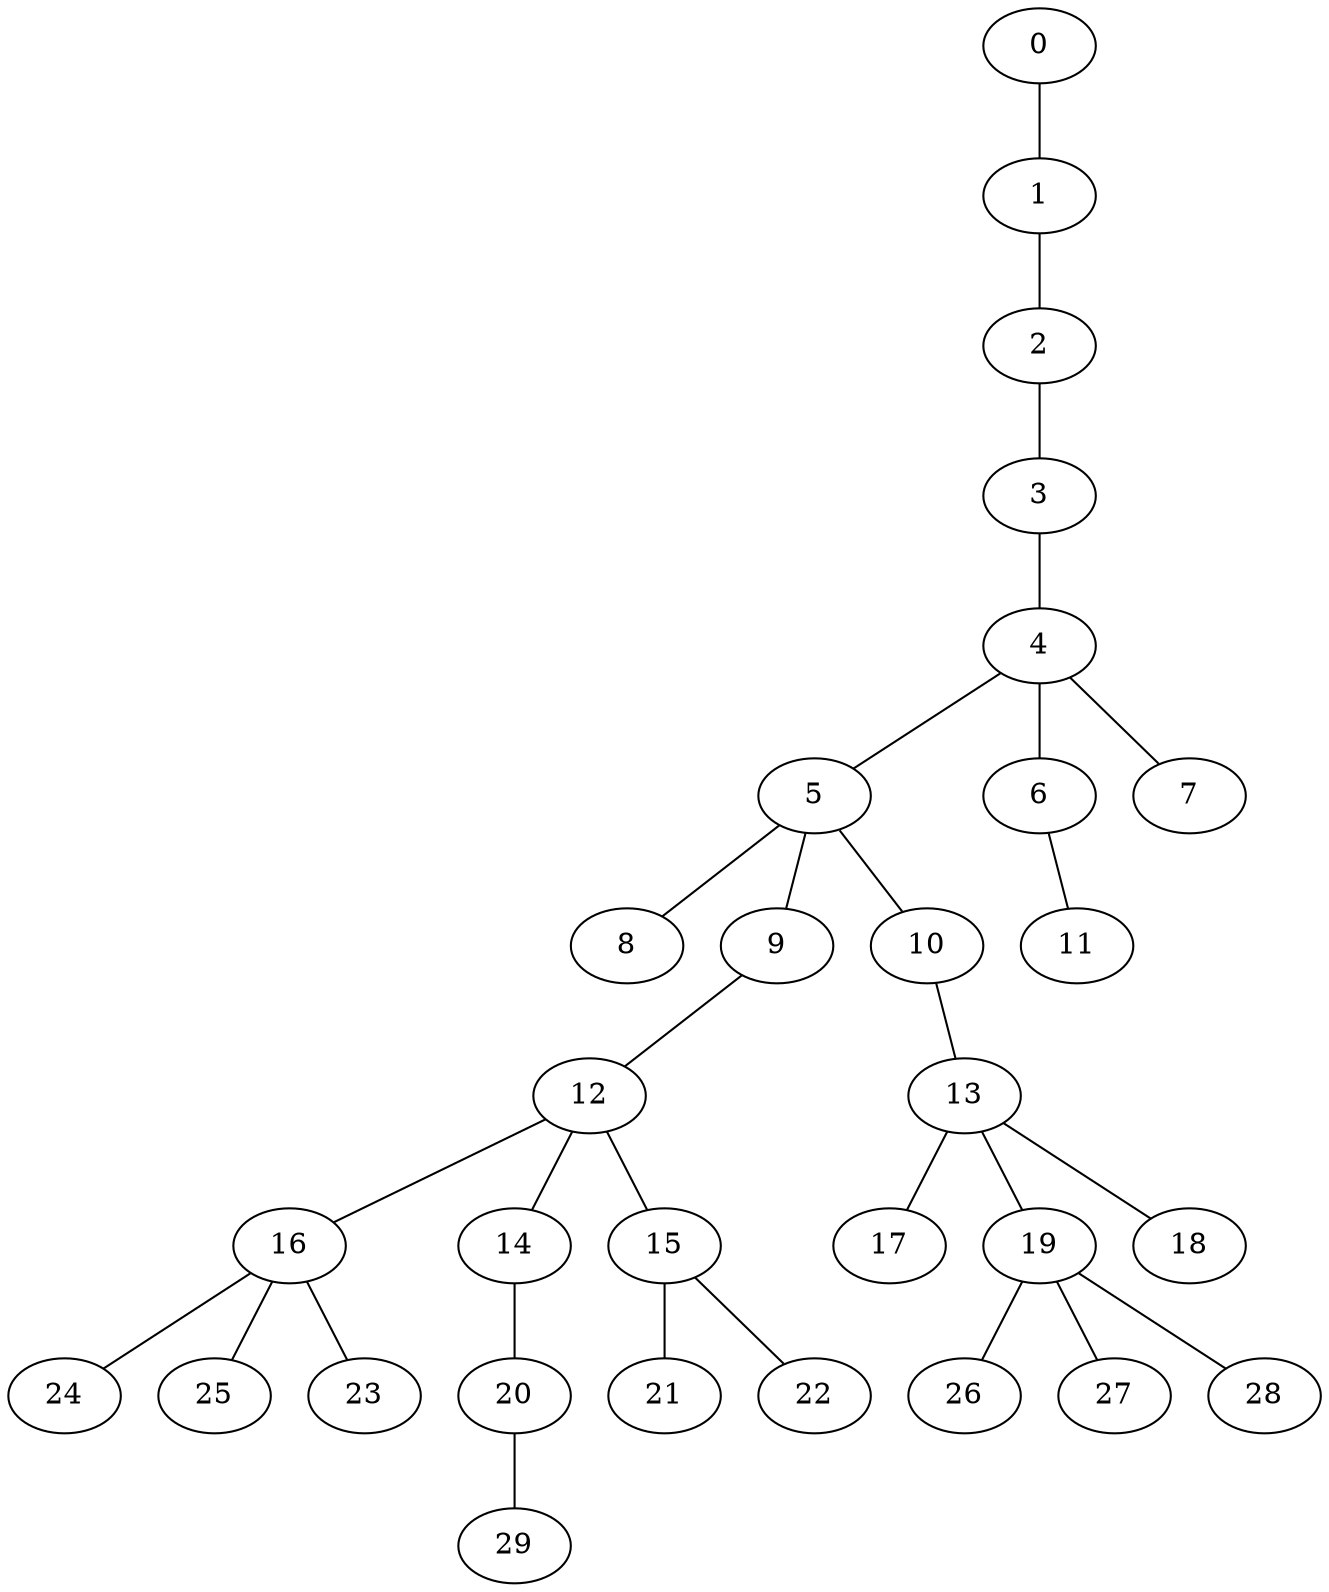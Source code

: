 
graph graphname {
    0 -- 1
1 -- 2
2 -- 3
3 -- 4
4 -- 5
4 -- 6
4 -- 7
5 -- 8
5 -- 9
5 -- 10
6 -- 11
9 -- 12
10 -- 13
12 -- 16
12 -- 14
12 -- 15
13 -- 17
13 -- 19
13 -- 18
14 -- 20
15 -- 21
15 -- 22
16 -- 24
16 -- 25
16 -- 23
19 -- 26
19 -- 27
19 -- 28
20 -- 29

}
